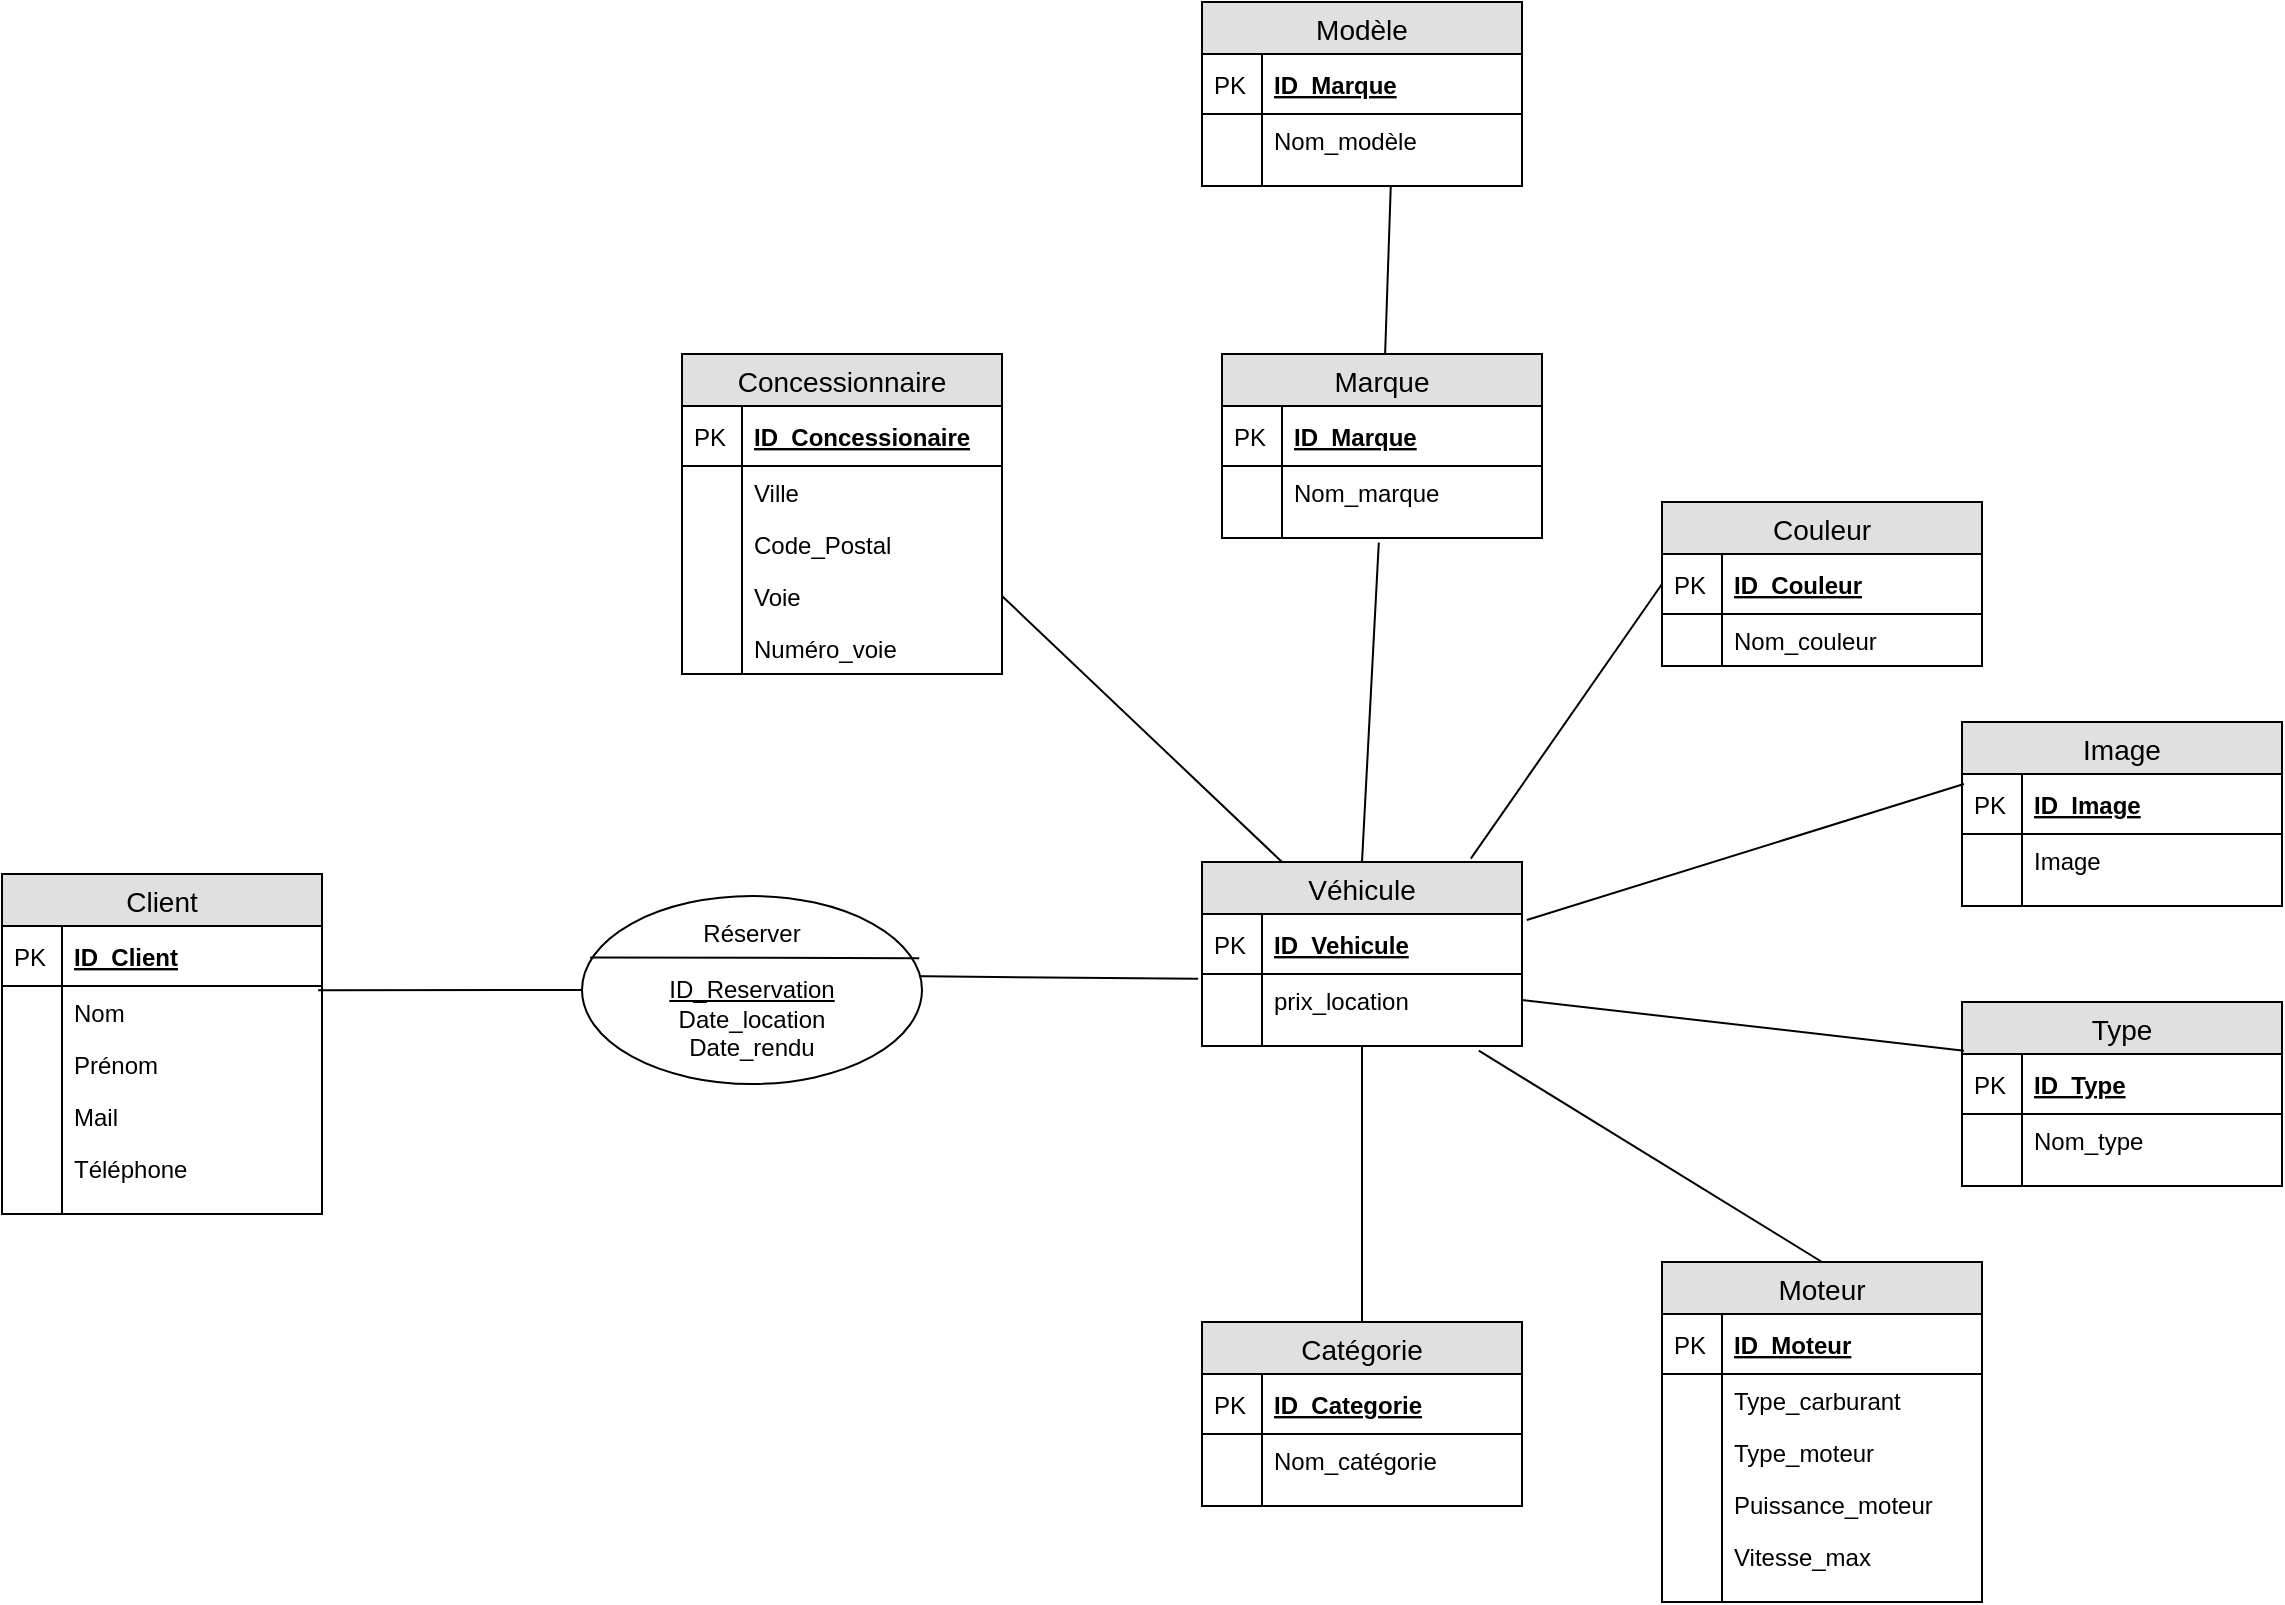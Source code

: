 <mxfile version="12.5.6" type="device"><diagram id="evDmwu6t0oALiTs24ZHg" name="Page-1"><mxGraphModel dx="2653" dy="783" grid="1" gridSize="10" guides="1" tooltips="1" connect="1" arrows="1" fold="1" page="1" pageScale="1" pageWidth="827" pageHeight="1169" math="0" shadow="0"><root><mxCell id="0"/><mxCell id="1" parent="0"/><mxCell id="44hZMkg_vuFvh2zb4axV-1" value="Véhicule" style="swimlane;fontStyle=0;childLayout=stackLayout;horizontal=1;startSize=26;fillColor=#e0e0e0;horizontalStack=0;resizeParent=1;resizeParentMax=0;resizeLast=0;collapsible=1;marginBottom=0;swimlaneFillColor=#ffffff;align=center;fontSize=14;" parent="1" vertex="1"><mxGeometry x="-130" y="580" width="160" height="92" as="geometry"/></mxCell><mxCell id="44hZMkg_vuFvh2zb4axV-2" value="ID_Vehicule" style="shape=partialRectangle;top=0;left=0;right=0;bottom=1;align=left;verticalAlign=middle;fillColor=none;spacingLeft=34;spacingRight=4;overflow=hidden;rotatable=0;points=[[0,0.5],[1,0.5]];portConstraint=eastwest;dropTarget=0;fontStyle=5;fontSize=12;" parent="44hZMkg_vuFvh2zb4axV-1" vertex="1"><mxGeometry y="26" width="160" height="30" as="geometry"/></mxCell><mxCell id="44hZMkg_vuFvh2zb4axV-3" value="PK" style="shape=partialRectangle;top=0;left=0;bottom=0;fillColor=none;align=left;verticalAlign=middle;spacingLeft=4;spacingRight=4;overflow=hidden;rotatable=0;points=[];portConstraint=eastwest;part=1;fontSize=12;" parent="44hZMkg_vuFvh2zb4axV-2" vertex="1" connectable="0"><mxGeometry width="30" height="30" as="geometry"/></mxCell><mxCell id="44hZMkg_vuFvh2zb4axV-4" value="prix_location" style="shape=partialRectangle;top=0;left=0;right=0;bottom=0;align=left;verticalAlign=top;fillColor=none;spacingLeft=34;spacingRight=4;overflow=hidden;rotatable=0;points=[[0,0.5],[1,0.5]];portConstraint=eastwest;dropTarget=0;fontSize=12;" parent="44hZMkg_vuFvh2zb4axV-1" vertex="1"><mxGeometry y="56" width="160" height="26" as="geometry"/></mxCell><mxCell id="44hZMkg_vuFvh2zb4axV-5" value="" style="shape=partialRectangle;top=0;left=0;bottom=0;fillColor=none;align=left;verticalAlign=top;spacingLeft=4;spacingRight=4;overflow=hidden;rotatable=0;points=[];portConstraint=eastwest;part=1;fontSize=12;" parent="44hZMkg_vuFvh2zb4axV-4" vertex="1" connectable="0"><mxGeometry width="30" height="26" as="geometry"/></mxCell><mxCell id="44hZMkg_vuFvh2zb4axV-10" value="" style="shape=partialRectangle;top=0;left=0;right=0;bottom=0;align=left;verticalAlign=top;fillColor=none;spacingLeft=34;spacingRight=4;overflow=hidden;rotatable=0;points=[[0,0.5],[1,0.5]];portConstraint=eastwest;dropTarget=0;fontSize=12;" parent="44hZMkg_vuFvh2zb4axV-1" vertex="1"><mxGeometry y="82" width="160" height="10" as="geometry"/></mxCell><mxCell id="44hZMkg_vuFvh2zb4axV-11" value="" style="shape=partialRectangle;top=0;left=0;bottom=0;fillColor=none;align=left;verticalAlign=top;spacingLeft=4;spacingRight=4;overflow=hidden;rotatable=0;points=[];portConstraint=eastwest;part=1;fontSize=12;" parent="44hZMkg_vuFvh2zb4axV-10" vertex="1" connectable="0"><mxGeometry width="30" height="10" as="geometry"/></mxCell><mxCell id="44hZMkg_vuFvh2zb4axV-12" value="Marque" style="swimlane;fontStyle=0;childLayout=stackLayout;horizontal=1;startSize=26;fillColor=#e0e0e0;horizontalStack=0;resizeParent=1;resizeParentMax=0;resizeLast=0;collapsible=1;marginBottom=0;swimlaneFillColor=#ffffff;align=center;fontSize=14;" parent="1" vertex="1"><mxGeometry x="-120" y="326" width="160" height="92" as="geometry"/></mxCell><mxCell id="44hZMkg_vuFvh2zb4axV-13" value="ID_Marque" style="shape=partialRectangle;top=0;left=0;right=0;bottom=1;align=left;verticalAlign=middle;fillColor=none;spacingLeft=34;spacingRight=4;overflow=hidden;rotatable=0;points=[[0,0.5],[1,0.5]];portConstraint=eastwest;dropTarget=0;fontStyle=5;fontSize=12;" parent="44hZMkg_vuFvh2zb4axV-12" vertex="1"><mxGeometry y="26" width="160" height="30" as="geometry"/></mxCell><mxCell id="44hZMkg_vuFvh2zb4axV-14" value="PK" style="shape=partialRectangle;top=0;left=0;bottom=0;fillColor=none;align=left;verticalAlign=middle;spacingLeft=4;spacingRight=4;overflow=hidden;rotatable=0;points=[];portConstraint=eastwest;part=1;fontSize=12;" parent="44hZMkg_vuFvh2zb4axV-13" vertex="1" connectable="0"><mxGeometry width="30" height="30" as="geometry"/></mxCell><mxCell id="44hZMkg_vuFvh2zb4axV-15" value="Nom_marque" style="shape=partialRectangle;top=0;left=0;right=0;bottom=0;align=left;verticalAlign=top;fillColor=none;spacingLeft=34;spacingRight=4;overflow=hidden;rotatable=0;points=[[0,0.5],[1,0.5]];portConstraint=eastwest;dropTarget=0;fontSize=12;" parent="44hZMkg_vuFvh2zb4axV-12" vertex="1"><mxGeometry y="56" width="160" height="26" as="geometry"/></mxCell><mxCell id="44hZMkg_vuFvh2zb4axV-16" value="" style="shape=partialRectangle;top=0;left=0;bottom=0;fillColor=none;align=left;verticalAlign=top;spacingLeft=4;spacingRight=4;overflow=hidden;rotatable=0;points=[];portConstraint=eastwest;part=1;fontSize=12;" parent="44hZMkg_vuFvh2zb4axV-15" vertex="1" connectable="0"><mxGeometry width="30" height="26" as="geometry"/></mxCell><mxCell id="44hZMkg_vuFvh2zb4axV-21" value="" style="shape=partialRectangle;top=0;left=0;right=0;bottom=0;align=left;verticalAlign=top;fillColor=none;spacingLeft=34;spacingRight=4;overflow=hidden;rotatable=0;points=[[0,0.5],[1,0.5]];portConstraint=eastwest;dropTarget=0;fontSize=12;" parent="44hZMkg_vuFvh2zb4axV-12" vertex="1"><mxGeometry y="82" width="160" height="10" as="geometry"/></mxCell><mxCell id="44hZMkg_vuFvh2zb4axV-22" value="" style="shape=partialRectangle;top=0;left=0;bottom=0;fillColor=none;align=left;verticalAlign=top;spacingLeft=4;spacingRight=4;overflow=hidden;rotatable=0;points=[];portConstraint=eastwest;part=1;fontSize=12;" parent="44hZMkg_vuFvh2zb4axV-21" vertex="1" connectable="0"><mxGeometry width="30" height="10" as="geometry"/></mxCell><mxCell id="44hZMkg_vuFvh2zb4axV-23" value="Couleur" style="swimlane;fontStyle=0;childLayout=stackLayout;horizontal=1;startSize=26;fillColor=#e0e0e0;horizontalStack=0;resizeParent=1;resizeParentMax=0;resizeLast=0;collapsible=1;marginBottom=0;swimlaneFillColor=#ffffff;align=center;fontSize=14;" parent="1" vertex="1"><mxGeometry x="100" y="400" width="160" height="82" as="geometry"/></mxCell><mxCell id="44hZMkg_vuFvh2zb4axV-24" value="ID_Couleur" style="shape=partialRectangle;top=0;left=0;right=0;bottom=1;align=left;verticalAlign=middle;fillColor=none;spacingLeft=34;spacingRight=4;overflow=hidden;rotatable=0;points=[[0,0.5],[1,0.5]];portConstraint=eastwest;dropTarget=0;fontStyle=5;fontSize=12;" parent="44hZMkg_vuFvh2zb4axV-23" vertex="1"><mxGeometry y="26" width="160" height="30" as="geometry"/></mxCell><mxCell id="44hZMkg_vuFvh2zb4axV-25" value="PK" style="shape=partialRectangle;top=0;left=0;bottom=0;fillColor=none;align=left;verticalAlign=middle;spacingLeft=4;spacingRight=4;overflow=hidden;rotatable=0;points=[];portConstraint=eastwest;part=1;fontSize=12;" parent="44hZMkg_vuFvh2zb4axV-24" vertex="1" connectable="0"><mxGeometry width="30" height="30" as="geometry"/></mxCell><mxCell id="44hZMkg_vuFvh2zb4axV-26" value="Nom_couleur" style="shape=partialRectangle;top=0;left=0;right=0;bottom=0;align=left;verticalAlign=top;fillColor=none;spacingLeft=34;spacingRight=4;overflow=hidden;rotatable=0;points=[[0,0.5],[1,0.5]];portConstraint=eastwest;dropTarget=0;fontSize=12;" parent="44hZMkg_vuFvh2zb4axV-23" vertex="1"><mxGeometry y="56" width="160" height="26" as="geometry"/></mxCell><mxCell id="44hZMkg_vuFvh2zb4axV-27" value="" style="shape=partialRectangle;top=0;left=0;bottom=0;fillColor=none;align=left;verticalAlign=top;spacingLeft=4;spacingRight=4;overflow=hidden;rotatable=0;points=[];portConstraint=eastwest;part=1;fontSize=12;" parent="44hZMkg_vuFvh2zb4axV-26" vertex="1" connectable="0"><mxGeometry width="30" height="26" as="geometry"/></mxCell><mxCell id="44hZMkg_vuFvh2zb4axV-34" value="Type" style="swimlane;fontStyle=0;childLayout=stackLayout;horizontal=1;startSize=26;fillColor=#e0e0e0;horizontalStack=0;resizeParent=1;resizeParentMax=0;resizeLast=0;collapsible=1;marginBottom=0;swimlaneFillColor=#ffffff;align=center;fontSize=14;" parent="1" vertex="1"><mxGeometry x="250" y="650" width="160" height="92" as="geometry"/></mxCell><mxCell id="44hZMkg_vuFvh2zb4axV-35" value="ID_Type" style="shape=partialRectangle;top=0;left=0;right=0;bottom=1;align=left;verticalAlign=middle;fillColor=none;spacingLeft=34;spacingRight=4;overflow=hidden;rotatable=0;points=[[0,0.5],[1,0.5]];portConstraint=eastwest;dropTarget=0;fontStyle=5;fontSize=12;" parent="44hZMkg_vuFvh2zb4axV-34" vertex="1"><mxGeometry y="26" width="160" height="30" as="geometry"/></mxCell><mxCell id="44hZMkg_vuFvh2zb4axV-36" value="PK" style="shape=partialRectangle;top=0;left=0;bottom=0;fillColor=none;align=left;verticalAlign=middle;spacingLeft=4;spacingRight=4;overflow=hidden;rotatable=0;points=[];portConstraint=eastwest;part=1;fontSize=12;" parent="44hZMkg_vuFvh2zb4axV-35" vertex="1" connectable="0"><mxGeometry width="30" height="30" as="geometry"/></mxCell><mxCell id="44hZMkg_vuFvh2zb4axV-37" value="Nom_type" style="shape=partialRectangle;top=0;left=0;right=0;bottom=0;align=left;verticalAlign=top;fillColor=none;spacingLeft=34;spacingRight=4;overflow=hidden;rotatable=0;points=[[0,0.5],[1,0.5]];portConstraint=eastwest;dropTarget=0;fontSize=12;" parent="44hZMkg_vuFvh2zb4axV-34" vertex="1"><mxGeometry y="56" width="160" height="26" as="geometry"/></mxCell><mxCell id="44hZMkg_vuFvh2zb4axV-38" value="" style="shape=partialRectangle;top=0;left=0;bottom=0;fillColor=none;align=left;verticalAlign=top;spacingLeft=4;spacingRight=4;overflow=hidden;rotatable=0;points=[];portConstraint=eastwest;part=1;fontSize=12;" parent="44hZMkg_vuFvh2zb4axV-37" vertex="1" connectable="0"><mxGeometry width="30" height="26" as="geometry"/></mxCell><mxCell id="44hZMkg_vuFvh2zb4axV-43" value="" style="shape=partialRectangle;top=0;left=0;right=0;bottom=0;align=left;verticalAlign=top;fillColor=none;spacingLeft=34;spacingRight=4;overflow=hidden;rotatable=0;points=[[0,0.5],[1,0.5]];portConstraint=eastwest;dropTarget=0;fontSize=12;" parent="44hZMkg_vuFvh2zb4axV-34" vertex="1"><mxGeometry y="82" width="160" height="10" as="geometry"/></mxCell><mxCell id="44hZMkg_vuFvh2zb4axV-44" value="" style="shape=partialRectangle;top=0;left=0;bottom=0;fillColor=none;align=left;verticalAlign=top;spacingLeft=4;spacingRight=4;overflow=hidden;rotatable=0;points=[];portConstraint=eastwest;part=1;fontSize=12;" parent="44hZMkg_vuFvh2zb4axV-43" vertex="1" connectable="0"><mxGeometry width="30" height="10" as="geometry"/></mxCell><mxCell id="44hZMkg_vuFvh2zb4axV-45" value="Catégorie" style="swimlane;fontStyle=0;childLayout=stackLayout;horizontal=1;startSize=26;fillColor=#e0e0e0;horizontalStack=0;resizeParent=1;resizeParentMax=0;resizeLast=0;collapsible=1;marginBottom=0;swimlaneFillColor=#ffffff;align=center;fontSize=14;" parent="1" vertex="1"><mxGeometry x="-130" y="810" width="160" height="92" as="geometry"/></mxCell><mxCell id="44hZMkg_vuFvh2zb4axV-46" value="ID_Categorie" style="shape=partialRectangle;top=0;left=0;right=0;bottom=1;align=left;verticalAlign=middle;fillColor=none;spacingLeft=34;spacingRight=4;overflow=hidden;rotatable=0;points=[[0,0.5],[1,0.5]];portConstraint=eastwest;dropTarget=0;fontStyle=5;fontSize=12;" parent="44hZMkg_vuFvh2zb4axV-45" vertex="1"><mxGeometry y="26" width="160" height="30" as="geometry"/></mxCell><mxCell id="44hZMkg_vuFvh2zb4axV-47" value="PK" style="shape=partialRectangle;top=0;left=0;bottom=0;fillColor=none;align=left;verticalAlign=middle;spacingLeft=4;spacingRight=4;overflow=hidden;rotatable=0;points=[];portConstraint=eastwest;part=1;fontSize=12;" parent="44hZMkg_vuFvh2zb4axV-46" vertex="1" connectable="0"><mxGeometry width="30" height="30" as="geometry"/></mxCell><mxCell id="44hZMkg_vuFvh2zb4axV-48" value="Nom_catégorie" style="shape=partialRectangle;top=0;left=0;right=0;bottom=0;align=left;verticalAlign=top;fillColor=none;spacingLeft=34;spacingRight=4;overflow=hidden;rotatable=0;points=[[0,0.5],[1,0.5]];portConstraint=eastwest;dropTarget=0;fontSize=12;" parent="44hZMkg_vuFvh2zb4axV-45" vertex="1"><mxGeometry y="56" width="160" height="26" as="geometry"/></mxCell><mxCell id="44hZMkg_vuFvh2zb4axV-49" value="" style="shape=partialRectangle;top=0;left=0;bottom=0;fillColor=none;align=left;verticalAlign=top;spacingLeft=4;spacingRight=4;overflow=hidden;rotatable=0;points=[];portConstraint=eastwest;part=1;fontSize=12;" parent="44hZMkg_vuFvh2zb4axV-48" vertex="1" connectable="0"><mxGeometry width="30" height="26" as="geometry"/></mxCell><mxCell id="44hZMkg_vuFvh2zb4axV-54" value="" style="shape=partialRectangle;top=0;left=0;right=0;bottom=0;align=left;verticalAlign=top;fillColor=none;spacingLeft=34;spacingRight=4;overflow=hidden;rotatable=0;points=[[0,0.5],[1,0.5]];portConstraint=eastwest;dropTarget=0;fontSize=12;" parent="44hZMkg_vuFvh2zb4axV-45" vertex="1"><mxGeometry y="82" width="160" height="10" as="geometry"/></mxCell><mxCell id="44hZMkg_vuFvh2zb4axV-55" value="" style="shape=partialRectangle;top=0;left=0;bottom=0;fillColor=none;align=left;verticalAlign=top;spacingLeft=4;spacingRight=4;overflow=hidden;rotatable=0;points=[];portConstraint=eastwest;part=1;fontSize=12;" parent="44hZMkg_vuFvh2zb4axV-54" vertex="1" connectable="0"><mxGeometry width="30" height="10" as="geometry"/></mxCell><mxCell id="44hZMkg_vuFvh2zb4axV-56" value="Moteur" style="swimlane;fontStyle=0;childLayout=stackLayout;horizontal=1;startSize=26;fillColor=#e0e0e0;horizontalStack=0;resizeParent=1;resizeParentMax=0;resizeLast=0;collapsible=1;marginBottom=0;swimlaneFillColor=#ffffff;align=center;fontSize=14;" parent="1" vertex="1"><mxGeometry x="100" y="780" width="160" height="170" as="geometry"/></mxCell><mxCell id="44hZMkg_vuFvh2zb4axV-57" value="ID_Moteur" style="shape=partialRectangle;top=0;left=0;right=0;bottom=1;align=left;verticalAlign=middle;fillColor=none;spacingLeft=34;spacingRight=4;overflow=hidden;rotatable=0;points=[[0,0.5],[1,0.5]];portConstraint=eastwest;dropTarget=0;fontStyle=5;fontSize=12;" parent="44hZMkg_vuFvh2zb4axV-56" vertex="1"><mxGeometry y="26" width="160" height="30" as="geometry"/></mxCell><mxCell id="44hZMkg_vuFvh2zb4axV-58" value="PK" style="shape=partialRectangle;top=0;left=0;bottom=0;fillColor=none;align=left;verticalAlign=middle;spacingLeft=4;spacingRight=4;overflow=hidden;rotatable=0;points=[];portConstraint=eastwest;part=1;fontSize=12;" parent="44hZMkg_vuFvh2zb4axV-57" vertex="1" connectable="0"><mxGeometry width="30" height="30" as="geometry"/></mxCell><mxCell id="44hZMkg_vuFvh2zb4axV-59" value="Type_carburant" style="shape=partialRectangle;top=0;left=0;right=0;bottom=0;align=left;verticalAlign=top;fillColor=none;spacingLeft=34;spacingRight=4;overflow=hidden;rotatable=0;points=[[0,0.5],[1,0.5]];portConstraint=eastwest;dropTarget=0;fontSize=12;" parent="44hZMkg_vuFvh2zb4axV-56" vertex="1"><mxGeometry y="56" width="160" height="26" as="geometry"/></mxCell><mxCell id="44hZMkg_vuFvh2zb4axV-60" value="" style="shape=partialRectangle;top=0;left=0;bottom=0;fillColor=none;align=left;verticalAlign=top;spacingLeft=4;spacingRight=4;overflow=hidden;rotatable=0;points=[];portConstraint=eastwest;part=1;fontSize=12;" parent="44hZMkg_vuFvh2zb4axV-59" vertex="1" connectable="0"><mxGeometry width="30" height="26" as="geometry"/></mxCell><mxCell id="jtM3f84Picm8jtuYgQPw-2" value="Type_moteur" style="shape=partialRectangle;top=0;left=0;right=0;bottom=0;align=left;verticalAlign=top;fillColor=none;spacingLeft=34;spacingRight=4;overflow=hidden;rotatable=0;points=[[0,0.5],[1,0.5]];portConstraint=eastwest;dropTarget=0;fontSize=12;" vertex="1" parent="44hZMkg_vuFvh2zb4axV-56"><mxGeometry y="82" width="160" height="26" as="geometry"/></mxCell><mxCell id="jtM3f84Picm8jtuYgQPw-3" value="" style="shape=partialRectangle;top=0;left=0;bottom=0;fillColor=none;align=left;verticalAlign=top;spacingLeft=4;spacingRight=4;overflow=hidden;rotatable=0;points=[];portConstraint=eastwest;part=1;fontSize=12;" vertex="1" connectable="0" parent="jtM3f84Picm8jtuYgQPw-2"><mxGeometry width="30" height="26" as="geometry"/></mxCell><mxCell id="jtM3f84Picm8jtuYgQPw-4" value="Puissance_moteur" style="shape=partialRectangle;top=0;left=0;right=0;bottom=0;align=left;verticalAlign=top;fillColor=none;spacingLeft=34;spacingRight=4;overflow=hidden;rotatable=0;points=[[0,0.5],[1,0.5]];portConstraint=eastwest;dropTarget=0;fontSize=12;" vertex="1" parent="44hZMkg_vuFvh2zb4axV-56"><mxGeometry y="108" width="160" height="26" as="geometry"/></mxCell><mxCell id="jtM3f84Picm8jtuYgQPw-5" value="" style="shape=partialRectangle;top=0;left=0;bottom=0;fillColor=none;align=left;verticalAlign=top;spacingLeft=4;spacingRight=4;overflow=hidden;rotatable=0;points=[];portConstraint=eastwest;part=1;fontSize=12;" vertex="1" connectable="0" parent="jtM3f84Picm8jtuYgQPw-4"><mxGeometry width="30" height="26" as="geometry"/></mxCell><mxCell id="jtM3f84Picm8jtuYgQPw-6" value="Vitesse_max" style="shape=partialRectangle;top=0;left=0;right=0;bottom=0;align=left;verticalAlign=top;fillColor=none;spacingLeft=34;spacingRight=4;overflow=hidden;rotatable=0;points=[[0,0.5],[1,0.5]];portConstraint=eastwest;dropTarget=0;fontSize=12;" vertex="1" parent="44hZMkg_vuFvh2zb4axV-56"><mxGeometry y="134" width="160" height="26" as="geometry"/></mxCell><mxCell id="jtM3f84Picm8jtuYgQPw-7" value="" style="shape=partialRectangle;top=0;left=0;bottom=0;fillColor=none;align=left;verticalAlign=top;spacingLeft=4;spacingRight=4;overflow=hidden;rotatable=0;points=[];portConstraint=eastwest;part=1;fontSize=12;" vertex="1" connectable="0" parent="jtM3f84Picm8jtuYgQPw-6"><mxGeometry width="30" height="26" as="geometry"/></mxCell><mxCell id="44hZMkg_vuFvh2zb4axV-65" value="" style="shape=partialRectangle;top=0;left=0;right=0;bottom=0;align=left;verticalAlign=top;fillColor=none;spacingLeft=34;spacingRight=4;overflow=hidden;rotatable=0;points=[[0,0.5],[1,0.5]];portConstraint=eastwest;dropTarget=0;fontSize=12;" parent="44hZMkg_vuFvh2zb4axV-56" vertex="1"><mxGeometry y="160" width="160" height="10" as="geometry"/></mxCell><mxCell id="44hZMkg_vuFvh2zb4axV-66" value="" style="shape=partialRectangle;top=0;left=0;bottom=0;fillColor=none;align=left;verticalAlign=top;spacingLeft=4;spacingRight=4;overflow=hidden;rotatable=0;points=[];portConstraint=eastwest;part=1;fontSize=12;" parent="44hZMkg_vuFvh2zb4axV-65" vertex="1" connectable="0"><mxGeometry width="30" height="10" as="geometry"/></mxCell><mxCell id="44hZMkg_vuFvh2zb4axV-67" value="Image" style="swimlane;fontStyle=0;childLayout=stackLayout;horizontal=1;startSize=26;fillColor=#e0e0e0;horizontalStack=0;resizeParent=1;resizeParentMax=0;resizeLast=0;collapsible=1;marginBottom=0;swimlaneFillColor=#ffffff;align=center;fontSize=14;" parent="1" vertex="1"><mxGeometry x="250" y="510" width="160" height="92" as="geometry"/></mxCell><mxCell id="44hZMkg_vuFvh2zb4axV-68" value="ID_Image" style="shape=partialRectangle;top=0;left=0;right=0;bottom=1;align=left;verticalAlign=middle;fillColor=none;spacingLeft=34;spacingRight=4;overflow=hidden;rotatable=0;points=[[0,0.5],[1,0.5]];portConstraint=eastwest;dropTarget=0;fontStyle=5;fontSize=12;" parent="44hZMkg_vuFvh2zb4axV-67" vertex="1"><mxGeometry y="26" width="160" height="30" as="geometry"/></mxCell><mxCell id="44hZMkg_vuFvh2zb4axV-69" value="PK" style="shape=partialRectangle;top=0;left=0;bottom=0;fillColor=none;align=left;verticalAlign=middle;spacingLeft=4;spacingRight=4;overflow=hidden;rotatable=0;points=[];portConstraint=eastwest;part=1;fontSize=12;" parent="44hZMkg_vuFvh2zb4axV-68" vertex="1" connectable="0"><mxGeometry width="30" height="30" as="geometry"/></mxCell><mxCell id="44hZMkg_vuFvh2zb4axV-70" value="Image" style="shape=partialRectangle;top=0;left=0;right=0;bottom=0;align=left;verticalAlign=top;fillColor=none;spacingLeft=34;spacingRight=4;overflow=hidden;rotatable=0;points=[[0,0.5],[1,0.5]];portConstraint=eastwest;dropTarget=0;fontSize=12;" parent="44hZMkg_vuFvh2zb4axV-67" vertex="1"><mxGeometry y="56" width="160" height="26" as="geometry"/></mxCell><mxCell id="44hZMkg_vuFvh2zb4axV-71" value="" style="shape=partialRectangle;top=0;left=0;bottom=0;fillColor=none;align=left;verticalAlign=top;spacingLeft=4;spacingRight=4;overflow=hidden;rotatable=0;points=[];portConstraint=eastwest;part=1;fontSize=12;" parent="44hZMkg_vuFvh2zb4axV-70" vertex="1" connectable="0"><mxGeometry width="30" height="26" as="geometry"/></mxCell><mxCell id="44hZMkg_vuFvh2zb4axV-76" value="" style="shape=partialRectangle;top=0;left=0;right=0;bottom=0;align=left;verticalAlign=top;fillColor=none;spacingLeft=34;spacingRight=4;overflow=hidden;rotatable=0;points=[[0,0.5],[1,0.5]];portConstraint=eastwest;dropTarget=0;fontSize=12;" parent="44hZMkg_vuFvh2zb4axV-67" vertex="1"><mxGeometry y="82" width="160" height="10" as="geometry"/></mxCell><mxCell id="44hZMkg_vuFvh2zb4axV-77" value="" style="shape=partialRectangle;top=0;left=0;bottom=0;fillColor=none;align=left;verticalAlign=top;spacingLeft=4;spacingRight=4;overflow=hidden;rotatable=0;points=[];portConstraint=eastwest;part=1;fontSize=12;" parent="44hZMkg_vuFvh2zb4axV-76" vertex="1" connectable="0"><mxGeometry width="30" height="10" as="geometry"/></mxCell><mxCell id="44hZMkg_vuFvh2zb4axV-78" value="Client" style="swimlane;fontStyle=0;childLayout=stackLayout;horizontal=1;startSize=26;fillColor=#e0e0e0;horizontalStack=0;resizeParent=1;resizeParentMax=0;resizeLast=0;collapsible=1;marginBottom=0;swimlaneFillColor=#ffffff;align=center;fontSize=14;" parent="1" vertex="1"><mxGeometry x="-730" y="586" width="160" height="170" as="geometry"/></mxCell><mxCell id="44hZMkg_vuFvh2zb4axV-79" value="ID_Client" style="shape=partialRectangle;top=0;left=0;right=0;bottom=1;align=left;verticalAlign=middle;fillColor=none;spacingLeft=34;spacingRight=4;overflow=hidden;rotatable=0;points=[[0,0.5],[1,0.5]];portConstraint=eastwest;dropTarget=0;fontStyle=5;fontSize=12;" parent="44hZMkg_vuFvh2zb4axV-78" vertex="1"><mxGeometry y="26" width="160" height="30" as="geometry"/></mxCell><mxCell id="44hZMkg_vuFvh2zb4axV-80" value="PK" style="shape=partialRectangle;top=0;left=0;bottom=0;fillColor=none;align=left;verticalAlign=middle;spacingLeft=4;spacingRight=4;overflow=hidden;rotatable=0;points=[];portConstraint=eastwest;part=1;fontSize=12;" parent="44hZMkg_vuFvh2zb4axV-79" vertex="1" connectable="0"><mxGeometry width="30" height="30" as="geometry"/></mxCell><mxCell id="44hZMkg_vuFvh2zb4axV-81" value="Nom" style="shape=partialRectangle;top=0;left=0;right=0;bottom=0;align=left;verticalAlign=top;fillColor=none;spacingLeft=34;spacingRight=4;overflow=hidden;rotatable=0;points=[[0,0.5],[1,0.5]];portConstraint=eastwest;dropTarget=0;fontSize=12;" parent="44hZMkg_vuFvh2zb4axV-78" vertex="1"><mxGeometry y="56" width="160" height="26" as="geometry"/></mxCell><mxCell id="44hZMkg_vuFvh2zb4axV-82" value="" style="shape=partialRectangle;top=0;left=0;bottom=0;fillColor=none;align=left;verticalAlign=top;spacingLeft=4;spacingRight=4;overflow=hidden;rotatable=0;points=[];portConstraint=eastwest;part=1;fontSize=12;" parent="44hZMkg_vuFvh2zb4axV-81" vertex="1" connectable="0"><mxGeometry width="30" height="26" as="geometry"/></mxCell><mxCell id="44hZMkg_vuFvh2zb4axV-83" value="Prénom" style="shape=partialRectangle;top=0;left=0;right=0;bottom=0;align=left;verticalAlign=top;fillColor=none;spacingLeft=34;spacingRight=4;overflow=hidden;rotatable=0;points=[[0,0.5],[1,0.5]];portConstraint=eastwest;dropTarget=0;fontSize=12;" parent="44hZMkg_vuFvh2zb4axV-78" vertex="1"><mxGeometry y="82" width="160" height="26" as="geometry"/></mxCell><mxCell id="44hZMkg_vuFvh2zb4axV-84" value="" style="shape=partialRectangle;top=0;left=0;bottom=0;fillColor=none;align=left;verticalAlign=top;spacingLeft=4;spacingRight=4;overflow=hidden;rotatable=0;points=[];portConstraint=eastwest;part=1;fontSize=12;" parent="44hZMkg_vuFvh2zb4axV-83" vertex="1" connectable="0"><mxGeometry width="30" height="26" as="geometry"/></mxCell><mxCell id="44hZMkg_vuFvh2zb4axV-85" value="Mail" style="shape=partialRectangle;top=0;left=0;right=0;bottom=0;align=left;verticalAlign=top;fillColor=none;spacingLeft=34;spacingRight=4;overflow=hidden;rotatable=0;points=[[0,0.5],[1,0.5]];portConstraint=eastwest;dropTarget=0;fontSize=12;" parent="44hZMkg_vuFvh2zb4axV-78" vertex="1"><mxGeometry y="108" width="160" height="26" as="geometry"/></mxCell><mxCell id="44hZMkg_vuFvh2zb4axV-86" value="" style="shape=partialRectangle;top=0;left=0;bottom=0;fillColor=none;align=left;verticalAlign=top;spacingLeft=4;spacingRight=4;overflow=hidden;rotatable=0;points=[];portConstraint=eastwest;part=1;fontSize=12;" parent="44hZMkg_vuFvh2zb4axV-85" vertex="1" connectable="0"><mxGeometry width="30" height="26" as="geometry"/></mxCell><mxCell id="44hZMkg_vuFvh2zb4axV-134" value="Téléphone" style="shape=partialRectangle;top=0;left=0;right=0;bottom=0;align=left;verticalAlign=top;fillColor=none;spacingLeft=34;spacingRight=4;overflow=hidden;rotatable=0;points=[[0,0.5],[1,0.5]];portConstraint=eastwest;dropTarget=0;fontSize=12;" parent="44hZMkg_vuFvh2zb4axV-78" vertex="1"><mxGeometry y="134" width="160" height="26" as="geometry"/></mxCell><mxCell id="44hZMkg_vuFvh2zb4axV-135" value="" style="shape=partialRectangle;top=0;left=0;bottom=0;fillColor=none;align=left;verticalAlign=top;spacingLeft=4;spacingRight=4;overflow=hidden;rotatable=0;points=[];portConstraint=eastwest;part=1;fontSize=12;" parent="44hZMkg_vuFvh2zb4axV-134" vertex="1" connectable="0"><mxGeometry width="30" height="26" as="geometry"/></mxCell><mxCell id="44hZMkg_vuFvh2zb4axV-87" value="" style="shape=partialRectangle;top=0;left=0;right=0;bottom=0;align=left;verticalAlign=top;fillColor=none;spacingLeft=34;spacingRight=4;overflow=hidden;rotatable=0;points=[[0,0.5],[1,0.5]];portConstraint=eastwest;dropTarget=0;fontSize=12;" parent="44hZMkg_vuFvh2zb4axV-78" vertex="1"><mxGeometry y="160" width="160" height="10" as="geometry"/></mxCell><mxCell id="44hZMkg_vuFvh2zb4axV-88" value="" style="shape=partialRectangle;top=0;left=0;bottom=0;fillColor=none;align=left;verticalAlign=top;spacingLeft=4;spacingRight=4;overflow=hidden;rotatable=0;points=[];portConstraint=eastwest;part=1;fontSize=12;" parent="44hZMkg_vuFvh2zb4axV-87" vertex="1" connectable="0"><mxGeometry width="30" height="10" as="geometry"/></mxCell><mxCell id="44hZMkg_vuFvh2zb4axV-111" value="Modèle" style="swimlane;fontStyle=0;childLayout=stackLayout;horizontal=1;startSize=26;fillColor=#e0e0e0;horizontalStack=0;resizeParent=1;resizeParentMax=0;resizeLast=0;collapsible=1;marginBottom=0;swimlaneFillColor=#ffffff;align=center;fontSize=14;" parent="1" vertex="1"><mxGeometry x="-130" y="150" width="160" height="92" as="geometry"/></mxCell><mxCell id="44hZMkg_vuFvh2zb4axV-112" value="ID_Marque" style="shape=partialRectangle;top=0;left=0;right=0;bottom=1;align=left;verticalAlign=middle;fillColor=none;spacingLeft=34;spacingRight=4;overflow=hidden;rotatable=0;points=[[0,0.5],[1,0.5]];portConstraint=eastwest;dropTarget=0;fontStyle=5;fontSize=12;" parent="44hZMkg_vuFvh2zb4axV-111" vertex="1"><mxGeometry y="26" width="160" height="30" as="geometry"/></mxCell><mxCell id="44hZMkg_vuFvh2zb4axV-113" value="PK" style="shape=partialRectangle;top=0;left=0;bottom=0;fillColor=none;align=left;verticalAlign=middle;spacingLeft=4;spacingRight=4;overflow=hidden;rotatable=0;points=[];portConstraint=eastwest;part=1;fontSize=12;" parent="44hZMkg_vuFvh2zb4axV-112" vertex="1" connectable="0"><mxGeometry width="30" height="30" as="geometry"/></mxCell><mxCell id="44hZMkg_vuFvh2zb4axV-114" value="Nom_modèle" style="shape=partialRectangle;top=0;left=0;right=0;bottom=0;align=left;verticalAlign=top;fillColor=none;spacingLeft=34;spacingRight=4;overflow=hidden;rotatable=0;points=[[0,0.5],[1,0.5]];portConstraint=eastwest;dropTarget=0;fontSize=12;" parent="44hZMkg_vuFvh2zb4axV-111" vertex="1"><mxGeometry y="56" width="160" height="26" as="geometry"/></mxCell><mxCell id="44hZMkg_vuFvh2zb4axV-115" value="" style="shape=partialRectangle;top=0;left=0;bottom=0;fillColor=none;align=left;verticalAlign=top;spacingLeft=4;spacingRight=4;overflow=hidden;rotatable=0;points=[];portConstraint=eastwest;part=1;fontSize=12;" parent="44hZMkg_vuFvh2zb4axV-114" vertex="1" connectable="0"><mxGeometry width="30" height="26" as="geometry"/></mxCell><mxCell id="44hZMkg_vuFvh2zb4axV-120" value="" style="shape=partialRectangle;top=0;left=0;right=0;bottom=0;align=left;verticalAlign=top;fillColor=none;spacingLeft=34;spacingRight=4;overflow=hidden;rotatable=0;points=[[0,0.5],[1,0.5]];portConstraint=eastwest;dropTarget=0;fontSize=12;" parent="44hZMkg_vuFvh2zb4axV-111" vertex="1"><mxGeometry y="82" width="160" height="10" as="geometry"/></mxCell><mxCell id="44hZMkg_vuFvh2zb4axV-121" value="" style="shape=partialRectangle;top=0;left=0;bottom=0;fillColor=none;align=left;verticalAlign=top;spacingLeft=4;spacingRight=4;overflow=hidden;rotatable=0;points=[];portConstraint=eastwest;part=1;fontSize=12;" parent="44hZMkg_vuFvh2zb4axV-120" vertex="1" connectable="0"><mxGeometry width="30" height="10" as="geometry"/></mxCell><mxCell id="44hZMkg_vuFvh2zb4axV-122" value="Concessionnaire" style="swimlane;fontStyle=0;childLayout=stackLayout;horizontal=1;startSize=26;fillColor=#e0e0e0;horizontalStack=0;resizeParent=1;resizeParentMax=0;resizeLast=0;collapsible=1;marginBottom=0;swimlaneFillColor=#ffffff;align=center;fontSize=14;" parent="1" vertex="1"><mxGeometry x="-390" y="326" width="160" height="160" as="geometry"/></mxCell><mxCell id="44hZMkg_vuFvh2zb4axV-123" value="ID_Concessionaire" style="shape=partialRectangle;top=0;left=0;right=0;bottom=1;align=left;verticalAlign=middle;fillColor=none;spacingLeft=34;spacingRight=4;overflow=hidden;rotatable=0;points=[[0,0.5],[1,0.5]];portConstraint=eastwest;dropTarget=0;fontStyle=5;fontSize=12;" parent="44hZMkg_vuFvh2zb4axV-122" vertex="1"><mxGeometry y="26" width="160" height="30" as="geometry"/></mxCell><mxCell id="44hZMkg_vuFvh2zb4axV-124" value="PK" style="shape=partialRectangle;top=0;left=0;bottom=0;fillColor=none;align=left;verticalAlign=middle;spacingLeft=4;spacingRight=4;overflow=hidden;rotatable=0;points=[];portConstraint=eastwest;part=1;fontSize=12;" parent="44hZMkg_vuFvh2zb4axV-123" vertex="1" connectable="0"><mxGeometry width="30" height="30" as="geometry"/></mxCell><mxCell id="44hZMkg_vuFvh2zb4axV-125" value="Ville" style="shape=partialRectangle;top=0;left=0;right=0;bottom=0;align=left;verticalAlign=top;fillColor=none;spacingLeft=34;spacingRight=4;overflow=hidden;rotatable=0;points=[[0,0.5],[1,0.5]];portConstraint=eastwest;dropTarget=0;fontSize=12;" parent="44hZMkg_vuFvh2zb4axV-122" vertex="1"><mxGeometry y="56" width="160" height="26" as="geometry"/></mxCell><mxCell id="44hZMkg_vuFvh2zb4axV-126" value="" style="shape=partialRectangle;top=0;left=0;bottom=0;fillColor=none;align=left;verticalAlign=top;spacingLeft=4;spacingRight=4;overflow=hidden;rotatable=0;points=[];portConstraint=eastwest;part=1;fontSize=12;" parent="44hZMkg_vuFvh2zb4axV-125" vertex="1" connectable="0"><mxGeometry width="30" height="26" as="geometry"/></mxCell><mxCell id="44hZMkg_vuFvh2zb4axV-127" value="Code_Postal" style="shape=partialRectangle;top=0;left=0;right=0;bottom=0;align=left;verticalAlign=top;fillColor=none;spacingLeft=34;spacingRight=4;overflow=hidden;rotatable=0;points=[[0,0.5],[1,0.5]];portConstraint=eastwest;dropTarget=0;fontSize=12;" parent="44hZMkg_vuFvh2zb4axV-122" vertex="1"><mxGeometry y="82" width="160" height="26" as="geometry"/></mxCell><mxCell id="44hZMkg_vuFvh2zb4axV-128" value="" style="shape=partialRectangle;top=0;left=0;bottom=0;fillColor=none;align=left;verticalAlign=top;spacingLeft=4;spacingRight=4;overflow=hidden;rotatable=0;points=[];portConstraint=eastwest;part=1;fontSize=12;" parent="44hZMkg_vuFvh2zb4axV-127" vertex="1" connectable="0"><mxGeometry width="30" height="26" as="geometry"/></mxCell><mxCell id="44hZMkg_vuFvh2zb4axV-136" value="Voie" style="shape=partialRectangle;top=0;left=0;right=0;bottom=0;align=left;verticalAlign=top;fillColor=none;spacingLeft=34;spacingRight=4;overflow=hidden;rotatable=0;points=[[0,0.5],[1,0.5]];portConstraint=eastwest;dropTarget=0;fontSize=12;" parent="44hZMkg_vuFvh2zb4axV-122" vertex="1"><mxGeometry y="108" width="160" height="26" as="geometry"/></mxCell><mxCell id="44hZMkg_vuFvh2zb4axV-137" value="" style="shape=partialRectangle;top=0;left=0;bottom=0;fillColor=none;align=left;verticalAlign=top;spacingLeft=4;spacingRight=4;overflow=hidden;rotatable=0;points=[];portConstraint=eastwest;part=1;fontSize=12;" parent="44hZMkg_vuFvh2zb4axV-136" vertex="1" connectable="0"><mxGeometry width="30" height="26" as="geometry"/></mxCell><mxCell id="44hZMkg_vuFvh2zb4axV-129" value="Numéro_voie" style="shape=partialRectangle;top=0;left=0;right=0;bottom=0;align=left;verticalAlign=top;fillColor=none;spacingLeft=34;spacingRight=4;overflow=hidden;rotatable=0;points=[[0,0.5],[1,0.5]];portConstraint=eastwest;dropTarget=0;fontSize=12;" parent="44hZMkg_vuFvh2zb4axV-122" vertex="1"><mxGeometry y="134" width="160" height="26" as="geometry"/></mxCell><mxCell id="44hZMkg_vuFvh2zb4axV-130" value="" style="shape=partialRectangle;top=0;left=0;bottom=0;fillColor=none;align=left;verticalAlign=top;spacingLeft=4;spacingRight=4;overflow=hidden;rotatable=0;points=[];portConstraint=eastwest;part=1;fontSize=12;" parent="44hZMkg_vuFvh2zb4axV-129" vertex="1" connectable="0"><mxGeometry width="30" height="26" as="geometry"/></mxCell><mxCell id="44hZMkg_vuFvh2zb4axV-149" value="" style="endArrow=none;html=1;exitX=0.988;exitY=0.082;exitDx=0;exitDy=0;entryX=0;entryY=0.5;entryDx=0;entryDy=0;exitPerimeter=0;" parent="1" source="44hZMkg_vuFvh2zb4axV-81" target="jtM3f84Picm8jtuYgQPw-16" edge="1"><mxGeometry width="50" height="50" relative="1" as="geometry"><mxPoint x="-580" y="1070" as="sourcePoint"/><mxPoint x="-520" y="510" as="targetPoint"/></mxGeometry></mxCell><mxCell id="44hZMkg_vuFvh2zb4axV-150" value="" style="endArrow=none;html=1;entryX=-0.012;entryY=0.093;entryDx=0;entryDy=0;exitX=0.941;exitY=0.426;exitDx=0;exitDy=0;exitPerimeter=0;entryPerimeter=0;" parent="1" source="jtM3f84Picm8jtuYgQPw-16" target="44hZMkg_vuFvh2zb4axV-4" edge="1"><mxGeometry width="50" height="50" relative="1" as="geometry"><mxPoint x="-210" y="670" as="sourcePoint"/><mxPoint x="-240" y="480" as="targetPoint"/></mxGeometry></mxCell><mxCell id="44hZMkg_vuFvh2zb4axV-151" value="" style="endArrow=none;html=1;exitX=0.5;exitY=0;exitDx=0;exitDy=0;" parent="1" source="44hZMkg_vuFvh2zb4axV-45" target="44hZMkg_vuFvh2zb4axV-10" edge="1"><mxGeometry width="50" height="50" relative="1" as="geometry"><mxPoint x="-140" y="1070" as="sourcePoint"/><mxPoint x="-90" y="1020" as="targetPoint"/></mxGeometry></mxCell><mxCell id="44hZMkg_vuFvh2zb4axV-152" value="" style="endArrow=none;html=1;entryX=0.5;entryY=0;entryDx=0;entryDy=0;exitX=0.865;exitY=1.233;exitDx=0;exitDy=0;exitPerimeter=0;" parent="1" source="44hZMkg_vuFvh2zb4axV-10" target="44hZMkg_vuFvh2zb4axV-56" edge="1"><mxGeometry width="50" height="50" relative="1" as="geometry"><mxPoint x="20" y="1050" as="sourcePoint"/><mxPoint x="70" y="1000" as="targetPoint"/></mxGeometry></mxCell><mxCell id="44hZMkg_vuFvh2zb4axV-153" value="" style="endArrow=none;html=1;entryX=0.006;entryY=-0.056;entryDx=0;entryDy=0;entryPerimeter=0;exitX=1;exitY=0.5;exitDx=0;exitDy=0;" parent="1" source="44hZMkg_vuFvh2zb4axV-4" target="44hZMkg_vuFvh2zb4axV-35" edge="1"><mxGeometry width="50" height="50" relative="1" as="geometry"><mxPoint x="530" y="700" as="sourcePoint"/><mxPoint x="580" y="650" as="targetPoint"/></mxGeometry></mxCell><mxCell id="44hZMkg_vuFvh2zb4axV-154" value="" style="endArrow=none;html=1;entryX=0.006;entryY=0.167;entryDx=0;entryDy=0;entryPerimeter=0;exitX=1.015;exitY=0.1;exitDx=0;exitDy=0;exitPerimeter=0;" parent="1" source="44hZMkg_vuFvh2zb4axV-2" target="44hZMkg_vuFvh2zb4axV-68" edge="1"><mxGeometry width="50" height="50" relative="1" as="geometry"><mxPoint x="70" y="580" as="sourcePoint"/><mxPoint x="120" y="530" as="targetPoint"/></mxGeometry></mxCell><mxCell id="44hZMkg_vuFvh2zb4axV-155" value="" style="endArrow=none;html=1;entryX=0;entryY=0.5;entryDx=0;entryDy=0;exitX=0.84;exitY=-0.018;exitDx=0;exitDy=0;exitPerimeter=0;" parent="1" source="44hZMkg_vuFvh2zb4axV-1" target="44hZMkg_vuFvh2zb4axV-24" edge="1"><mxGeometry width="50" height="50" relative="1" as="geometry"><mxPoint x="-350" y="500" as="sourcePoint"/><mxPoint x="-300" y="450" as="targetPoint"/></mxGeometry></mxCell><mxCell id="44hZMkg_vuFvh2zb4axV-156" value="" style="endArrow=none;html=1;entryX=0.49;entryY=1.233;entryDx=0;entryDy=0;entryPerimeter=0;exitX=0.5;exitY=0;exitDx=0;exitDy=0;" parent="1" source="44hZMkg_vuFvh2zb4axV-1" target="44hZMkg_vuFvh2zb4axV-21" edge="1"><mxGeometry width="50" height="50" relative="1" as="geometry"><mxPoint x="-280" y="500" as="sourcePoint"/><mxPoint x="-230" y="450" as="targetPoint"/></mxGeometry></mxCell><mxCell id="44hZMkg_vuFvh2zb4axV-157" value="" style="endArrow=none;html=1;entryX=0.59;entryY=0.967;entryDx=0;entryDy=0;entryPerimeter=0;" parent="1" source="44hZMkg_vuFvh2zb4axV-12" target="44hZMkg_vuFvh2zb4axV-120" edge="1"><mxGeometry width="50" height="50" relative="1" as="geometry"><mxPoint x="-270" y="360" as="sourcePoint"/><mxPoint x="-220" y="310" as="targetPoint"/></mxGeometry></mxCell><mxCell id="44hZMkg_vuFvh2zb4axV-158" value="" style="endArrow=none;html=1;entryX=1;entryY=0.5;entryDx=0;entryDy=0;exitX=0.25;exitY=0;exitDx=0;exitDy=0;" parent="1" source="44hZMkg_vuFvh2zb4axV-1" target="44hZMkg_vuFvh2zb4axV-136" edge="1"><mxGeometry width="50" height="50" relative="1" as="geometry"><mxPoint x="-540" y="300" as="sourcePoint"/><mxPoint x="-490" y="250" as="targetPoint"/></mxGeometry></mxCell><mxCell id="jtM3f84Picm8jtuYgQPw-16" value="Réserver&lt;br&gt;&lt;br&gt;&lt;u&gt;ID_Reservation&lt;/u&gt;&lt;br&gt;Date_location&lt;br&gt;Date_rendu" style="ellipse;whiteSpace=wrap;html=1;align=center;" vertex="1" parent="1"><mxGeometry x="-440" y="597" width="170" height="94" as="geometry"/></mxCell><mxCell id="jtM3f84Picm8jtuYgQPw-18" value="" style="endArrow=none;html=1;exitX=0.024;exitY=0.38;exitDx=0;exitDy=0;exitPerimeter=0;entryX=0.992;entryY=0.331;entryDx=0;entryDy=0;entryPerimeter=0;" edge="1" parent="1" target="jtM3f84Picm8jtuYgQPw-16"><mxGeometry width="50" height="50" relative="1" as="geometry"><mxPoint x="-435.92" y="627.72" as="sourcePoint"/><mxPoint x="-268" y="730" as="targetPoint"/></mxGeometry></mxCell></root></mxGraphModel></diagram></mxfile>